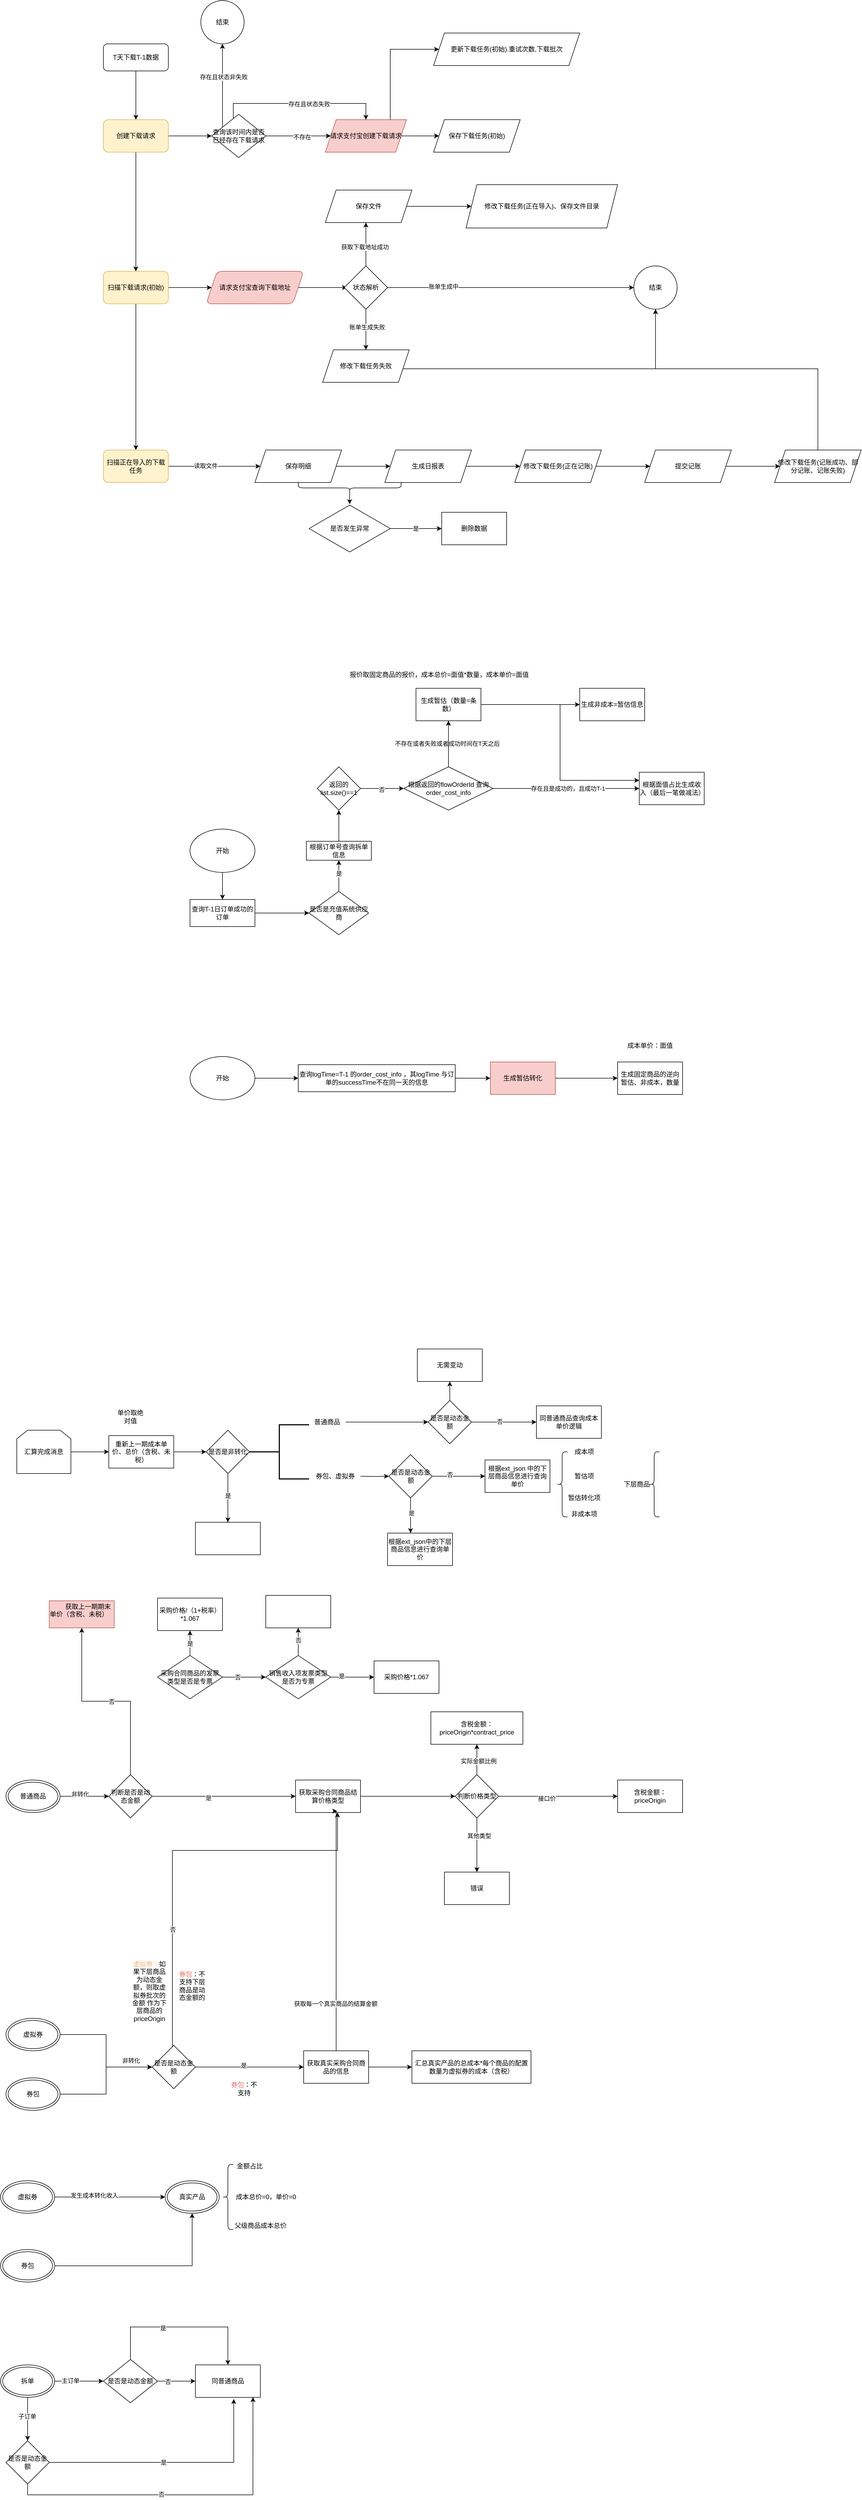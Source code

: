 <mxfile version="21.6.5" type="github">
  <diagram name="第 1 页" id="1_S_TI26dAkAbEfhSLB5">
    <mxGraphModel dx="2507" dy="1050" grid="1" gridSize="10" guides="1" tooltips="1" connect="1" arrows="1" fold="1" page="1" pageScale="1" pageWidth="827" pageHeight="1169" math="0" shadow="0">
      <root>
        <mxCell id="0" />
        <mxCell id="1" parent="0" />
        <mxCell id="KWCue2gvfJKScfYQxguB-8" style="edgeStyle=orthogonalEdgeStyle;rounded=0;orthogonalLoop=1;jettySize=auto;html=1;entryX=0.5;entryY=0;entryDx=0;entryDy=0;" parent="1" source="KWCue2gvfJKScfYQxguB-1" target="KWCue2gvfJKScfYQxguB-4" edge="1">
          <mxGeometry relative="1" as="geometry" />
        </mxCell>
        <mxCell id="KWCue2gvfJKScfYQxguB-1" value="T天下载T-1数据" style="rounded=1;whiteSpace=wrap;html=1;" parent="1" vertex="1">
          <mxGeometry x="170" y="150" width="120" height="50" as="geometry" />
        </mxCell>
        <mxCell id="KWCue2gvfJKScfYQxguB-7" value="" style="edgeStyle=orthogonalEdgeStyle;rounded=0;orthogonalLoop=1;jettySize=auto;html=1;" parent="1" source="KWCue2gvfJKScfYQxguB-4" edge="1">
          <mxGeometry relative="1" as="geometry">
            <mxPoint x="370" y="320" as="targetPoint" />
          </mxGeometry>
        </mxCell>
        <mxCell id="KWCue2gvfJKScfYQxguB-9" value="" style="edgeStyle=orthogonalEdgeStyle;rounded=0;orthogonalLoop=1;jettySize=auto;html=1;" parent="1" source="KWCue2gvfJKScfYQxguB-4" target="KWCue2gvfJKScfYQxguB-5" edge="1">
          <mxGeometry relative="1" as="geometry" />
        </mxCell>
        <mxCell id="KWCue2gvfJKScfYQxguB-4" value="创建下载请求" style="rounded=1;whiteSpace=wrap;html=1;fillColor=#fff2cc;strokeColor=#d6b656;" parent="1" vertex="1">
          <mxGeometry x="170" y="290" width="120" height="60" as="geometry" />
        </mxCell>
        <mxCell id="g8CfFO-CPbi9eOVrTbeS-16" value="" style="edgeStyle=orthogonalEdgeStyle;rounded=0;orthogonalLoop=1;jettySize=auto;html=1;" parent="1" source="KWCue2gvfJKScfYQxguB-5" target="g8CfFO-CPbi9eOVrTbeS-15" edge="1">
          <mxGeometry relative="1" as="geometry" />
        </mxCell>
        <mxCell id="g8CfFO-CPbi9eOVrTbeS-35" value="" style="edgeStyle=orthogonalEdgeStyle;rounded=0;orthogonalLoop=1;jettySize=auto;html=1;" parent="1" source="KWCue2gvfJKScfYQxguB-5" target="g8CfFO-CPbi9eOVrTbeS-34" edge="1">
          <mxGeometry relative="1" as="geometry" />
        </mxCell>
        <mxCell id="KWCue2gvfJKScfYQxguB-5" value="扫描下载请求(初始)" style="rounded=1;whiteSpace=wrap;html=1;fillColor=#fff2cc;strokeColor=#d6b656;" parent="1" vertex="1">
          <mxGeometry x="170" y="570" width="120" height="60" as="geometry" />
        </mxCell>
        <mxCell id="g8CfFO-CPbi9eOVrTbeS-4" value="" style="edgeStyle=orthogonalEdgeStyle;rounded=0;orthogonalLoop=1;jettySize=auto;html=1;" parent="1" source="g8CfFO-CPbi9eOVrTbeS-2" target="g8CfFO-CPbi9eOVrTbeS-3" edge="1">
          <mxGeometry relative="1" as="geometry" />
        </mxCell>
        <mxCell id="g8CfFO-CPbi9eOVrTbeS-5" value="不存在" style="edgeLabel;html=1;align=center;verticalAlign=middle;resizable=0;points=[];" parent="g8CfFO-CPbi9eOVrTbeS-4" vertex="1" connectable="0">
          <mxGeometry x="0.114" y="-2" relative="1" as="geometry">
            <mxPoint as="offset" />
          </mxGeometry>
        </mxCell>
        <mxCell id="g8CfFO-CPbi9eOVrTbeS-8" style="edgeStyle=orthogonalEdgeStyle;rounded=0;orthogonalLoop=1;jettySize=auto;html=1;entryX=0.5;entryY=0;entryDx=0;entryDy=0;" parent="1" source="g8CfFO-CPbi9eOVrTbeS-2" target="g8CfFO-CPbi9eOVrTbeS-3" edge="1">
          <mxGeometry relative="1" as="geometry">
            <mxPoint x="410" y="200" as="targetPoint" />
            <Array as="points">
              <mxPoint x="410" y="260" />
              <mxPoint x="655" y="260" />
            </Array>
          </mxGeometry>
        </mxCell>
        <mxCell id="g8CfFO-CPbi9eOVrTbeS-10" value="存在且状态失败" style="edgeLabel;html=1;align=center;verticalAlign=middle;resizable=0;points=[];" parent="g8CfFO-CPbi9eOVrTbeS-8" vertex="1" connectable="0">
          <mxGeometry x="0.105" y="-1" relative="1" as="geometry">
            <mxPoint as="offset" />
          </mxGeometry>
        </mxCell>
        <mxCell id="g8CfFO-CPbi9eOVrTbeS-62" value="" style="edgeStyle=orthogonalEdgeStyle;rounded=0;orthogonalLoop=1;jettySize=auto;html=1;" parent="1" source="g8CfFO-CPbi9eOVrTbeS-2" edge="1">
          <mxGeometry relative="1" as="geometry">
            <mxPoint x="390" y="150" as="targetPoint" />
            <Array as="points">
              <mxPoint x="390" y="230" />
              <mxPoint x="390" y="230" />
            </Array>
          </mxGeometry>
        </mxCell>
        <mxCell id="g8CfFO-CPbi9eOVrTbeS-63" value="存在且状态非失败" style="edgeLabel;html=1;align=center;verticalAlign=middle;resizable=0;points=[];" parent="g8CfFO-CPbi9eOVrTbeS-62" vertex="1" connectable="0">
          <mxGeometry x="0.208" y="-2" relative="1" as="geometry">
            <mxPoint as="offset" />
          </mxGeometry>
        </mxCell>
        <mxCell id="g8CfFO-CPbi9eOVrTbeS-2" value="查询该时间内是否已经存在下载请求" style="rhombus;whiteSpace=wrap;html=1;" parent="1" vertex="1">
          <mxGeometry x="370" y="280" width="100" height="80" as="geometry" />
        </mxCell>
        <mxCell id="g8CfFO-CPbi9eOVrTbeS-7" value="" style="edgeStyle=orthogonalEdgeStyle;rounded=0;orthogonalLoop=1;jettySize=auto;html=1;" parent="1" source="g8CfFO-CPbi9eOVrTbeS-3" target="g8CfFO-CPbi9eOVrTbeS-6" edge="1">
          <mxGeometry relative="1" as="geometry" />
        </mxCell>
        <mxCell id="g8CfFO-CPbi9eOVrTbeS-12" value="" style="edgeStyle=orthogonalEdgeStyle;rounded=0;orthogonalLoop=1;jettySize=auto;html=1;" parent="1" source="g8CfFO-CPbi9eOVrTbeS-3" target="g8CfFO-CPbi9eOVrTbeS-6" edge="1">
          <mxGeometry relative="1" as="geometry" />
        </mxCell>
        <mxCell id="g8CfFO-CPbi9eOVrTbeS-14" value="" style="edgeStyle=orthogonalEdgeStyle;rounded=0;orthogonalLoop=1;jettySize=auto;html=1;" parent="1" source="g8CfFO-CPbi9eOVrTbeS-3" target="g8CfFO-CPbi9eOVrTbeS-13" edge="1">
          <mxGeometry relative="1" as="geometry">
            <Array as="points">
              <mxPoint x="700" y="160" />
            </Array>
          </mxGeometry>
        </mxCell>
        <mxCell id="g8CfFO-CPbi9eOVrTbeS-3" value="请求支付宝创建下载请求" style="shape=parallelogram;perimeter=parallelogramPerimeter;whiteSpace=wrap;html=1;fixedSize=1;fillColor=#f8cecc;strokeColor=#b85450;" parent="1" vertex="1">
          <mxGeometry x="580" y="290" width="150" height="60" as="geometry" />
        </mxCell>
        <mxCell id="g8CfFO-CPbi9eOVrTbeS-6" value="保存下载任务(初始)" style="shape=parallelogram;perimeter=parallelogramPerimeter;whiteSpace=wrap;html=1;fixedSize=1;" parent="1" vertex="1">
          <mxGeometry x="780" y="290" width="160" height="60" as="geometry" />
        </mxCell>
        <mxCell id="g8CfFO-CPbi9eOVrTbeS-13" value="更新下载任务(初始).重试次数,下载批次" style="shape=parallelogram;perimeter=parallelogramPerimeter;whiteSpace=wrap;html=1;fixedSize=1;" parent="1" vertex="1">
          <mxGeometry x="780" y="130" width="270" height="60" as="geometry" />
        </mxCell>
        <mxCell id="g8CfFO-CPbi9eOVrTbeS-17" style="edgeStyle=orthogonalEdgeStyle;rounded=0;orthogonalLoop=1;jettySize=auto;html=1;" parent="1" source="g8CfFO-CPbi9eOVrTbeS-15" edge="1">
          <mxGeometry relative="1" as="geometry">
            <mxPoint x="620" y="600" as="targetPoint" />
          </mxGeometry>
        </mxCell>
        <mxCell id="g8CfFO-CPbi9eOVrTbeS-15" value="请求支付宝查询下载地址" style="shape=parallelogram;perimeter=parallelogramPerimeter;whiteSpace=wrap;html=1;fixedSize=1;rounded=1;fillColor=#f8cecc;strokeColor=#b85450;" parent="1" vertex="1">
          <mxGeometry x="360" y="570" width="180" height="60" as="geometry" />
        </mxCell>
        <mxCell id="g8CfFO-CPbi9eOVrTbeS-21" style="edgeStyle=orthogonalEdgeStyle;rounded=0;orthogonalLoop=1;jettySize=auto;html=1;" parent="1" source="g8CfFO-CPbi9eOVrTbeS-18" edge="1">
          <mxGeometry relative="1" as="geometry">
            <mxPoint x="1150" y="600" as="targetPoint" />
          </mxGeometry>
        </mxCell>
        <mxCell id="g8CfFO-CPbi9eOVrTbeS-23" value="账单生成中" style="edgeLabel;html=1;align=center;verticalAlign=middle;resizable=0;points=[];" parent="g8CfFO-CPbi9eOVrTbeS-21" vertex="1" connectable="0">
          <mxGeometry x="-0.548" y="2" relative="1" as="geometry">
            <mxPoint as="offset" />
          </mxGeometry>
        </mxCell>
        <mxCell id="g8CfFO-CPbi9eOVrTbeS-27" style="edgeStyle=orthogonalEdgeStyle;rounded=0;orthogonalLoop=1;jettySize=auto;html=1;entryX=0.5;entryY=0;entryDx=0;entryDy=0;" parent="1" source="g8CfFO-CPbi9eOVrTbeS-18" target="g8CfFO-CPbi9eOVrTbeS-26" edge="1">
          <mxGeometry relative="1" as="geometry" />
        </mxCell>
        <mxCell id="g8CfFO-CPbi9eOVrTbeS-28" value="账单生成失败" style="edgeLabel;html=1;align=center;verticalAlign=middle;resizable=0;points=[];" parent="g8CfFO-CPbi9eOVrTbeS-27" vertex="1" connectable="0">
          <mxGeometry x="-0.12" y="2" relative="1" as="geometry">
            <mxPoint as="offset" />
          </mxGeometry>
        </mxCell>
        <mxCell id="g8CfFO-CPbi9eOVrTbeS-29" style="edgeStyle=orthogonalEdgeStyle;rounded=0;orthogonalLoop=1;jettySize=auto;html=1;" parent="1" source="g8CfFO-CPbi9eOVrTbeS-18" edge="1">
          <mxGeometry relative="1" as="geometry">
            <mxPoint x="655" y="480" as="targetPoint" />
          </mxGeometry>
        </mxCell>
        <mxCell id="g8CfFO-CPbi9eOVrTbeS-31" value="获取下载地址成功" style="edgeLabel;html=1;align=center;verticalAlign=middle;resizable=0;points=[];" parent="g8CfFO-CPbi9eOVrTbeS-29" vertex="1" connectable="0">
          <mxGeometry x="-0.131" y="2" relative="1" as="geometry">
            <mxPoint as="offset" />
          </mxGeometry>
        </mxCell>
        <mxCell id="g8CfFO-CPbi9eOVrTbeS-18" value="状态解析" style="rhombus;whiteSpace=wrap;html=1;" parent="1" vertex="1">
          <mxGeometry x="615" y="560" width="80" height="80" as="geometry" />
        </mxCell>
        <mxCell id="g8CfFO-CPbi9eOVrTbeS-22" value="结束" style="ellipse;whiteSpace=wrap;html=1;aspect=fixed;" parent="1" vertex="1">
          <mxGeometry x="1150" y="560" width="80" height="80" as="geometry" />
        </mxCell>
        <mxCell id="g8CfFO-CPbi9eOVrTbeS-60" style="edgeStyle=orthogonalEdgeStyle;rounded=0;orthogonalLoop=1;jettySize=auto;html=1;" parent="1" source="g8CfFO-CPbi9eOVrTbeS-26" target="g8CfFO-CPbi9eOVrTbeS-22" edge="1">
          <mxGeometry relative="1" as="geometry">
            <Array as="points">
              <mxPoint x="1190" y="750" />
            </Array>
          </mxGeometry>
        </mxCell>
        <mxCell id="g8CfFO-CPbi9eOVrTbeS-26" value="修改下载任务失败" style="shape=parallelogram;perimeter=parallelogramPerimeter;whiteSpace=wrap;html=1;fixedSize=1;" parent="1" vertex="1">
          <mxGeometry x="575" y="715" width="160" height="60" as="geometry" />
        </mxCell>
        <mxCell id="g8CfFO-CPbi9eOVrTbeS-33" value="" style="edgeStyle=orthogonalEdgeStyle;rounded=0;orthogonalLoop=1;jettySize=auto;html=1;" parent="1" source="g8CfFO-CPbi9eOVrTbeS-30" target="g8CfFO-CPbi9eOVrTbeS-32" edge="1">
          <mxGeometry relative="1" as="geometry" />
        </mxCell>
        <mxCell id="g8CfFO-CPbi9eOVrTbeS-30" value="保存文件" style="shape=parallelogram;perimeter=parallelogramPerimeter;whiteSpace=wrap;html=1;fixedSize=1;" parent="1" vertex="1">
          <mxGeometry x="580" y="420" width="160" height="60" as="geometry" />
        </mxCell>
        <mxCell id="g8CfFO-CPbi9eOVrTbeS-32" value="修改下载任务(正在导入)、保存文件目录" style="shape=parallelogram;perimeter=parallelogramPerimeter;whiteSpace=wrap;html=1;fixedSize=1;" parent="1" vertex="1">
          <mxGeometry x="840" y="410" width="280" height="80" as="geometry" />
        </mxCell>
        <mxCell id="g8CfFO-CPbi9eOVrTbeS-37" style="edgeStyle=orthogonalEdgeStyle;rounded=0;orthogonalLoop=1;jettySize=auto;html=1;" parent="1" source="g8CfFO-CPbi9eOVrTbeS-34" target="g8CfFO-CPbi9eOVrTbeS-36" edge="1">
          <mxGeometry relative="1" as="geometry" />
        </mxCell>
        <mxCell id="g8CfFO-CPbi9eOVrTbeS-38" value="读取文件" style="edgeLabel;html=1;align=center;verticalAlign=middle;resizable=0;points=[];" parent="g8CfFO-CPbi9eOVrTbeS-37" vertex="1" connectable="0">
          <mxGeometry x="-0.188" y="1" relative="1" as="geometry">
            <mxPoint as="offset" />
          </mxGeometry>
        </mxCell>
        <mxCell id="g8CfFO-CPbi9eOVrTbeS-34" value="扫描正在导入的下载任务" style="whiteSpace=wrap;html=1;rounded=1;fillColor=#fff2cc;strokeColor=#d6b656;" parent="1" vertex="1">
          <mxGeometry x="170" y="900" width="120" height="60" as="geometry" />
        </mxCell>
        <mxCell id="g8CfFO-CPbi9eOVrTbeS-40" value="" style="edgeStyle=orthogonalEdgeStyle;rounded=0;orthogonalLoop=1;jettySize=auto;html=1;" parent="1" source="g8CfFO-CPbi9eOVrTbeS-36" target="g8CfFO-CPbi9eOVrTbeS-39" edge="1">
          <mxGeometry relative="1" as="geometry" />
        </mxCell>
        <mxCell id="g8CfFO-CPbi9eOVrTbeS-36" value="保存明细" style="shape=parallelogram;perimeter=parallelogramPerimeter;whiteSpace=wrap;html=1;fixedSize=1;" parent="1" vertex="1">
          <mxGeometry x="450" y="900" width="160" height="60" as="geometry" />
        </mxCell>
        <mxCell id="g8CfFO-CPbi9eOVrTbeS-42" value="" style="edgeStyle=orthogonalEdgeStyle;rounded=0;orthogonalLoop=1;jettySize=auto;html=1;" parent="1" source="g8CfFO-CPbi9eOVrTbeS-39" target="g8CfFO-CPbi9eOVrTbeS-41" edge="1">
          <mxGeometry relative="1" as="geometry" />
        </mxCell>
        <mxCell id="g8CfFO-CPbi9eOVrTbeS-39" value="生成日报表" style="shape=parallelogram;perimeter=parallelogramPerimeter;whiteSpace=wrap;html=1;fixedSize=1;" parent="1" vertex="1">
          <mxGeometry x="690" y="900" width="160" height="60" as="geometry" />
        </mxCell>
        <mxCell id="g8CfFO-CPbi9eOVrTbeS-55" value="" style="edgeStyle=orthogonalEdgeStyle;rounded=0;orthogonalLoop=1;jettySize=auto;html=1;" parent="1" source="g8CfFO-CPbi9eOVrTbeS-41" target="g8CfFO-CPbi9eOVrTbeS-54" edge="1">
          <mxGeometry relative="1" as="geometry" />
        </mxCell>
        <mxCell id="g8CfFO-CPbi9eOVrTbeS-41" value="修改下载任务(正在记账)" style="shape=parallelogram;perimeter=parallelogramPerimeter;whiteSpace=wrap;html=1;fixedSize=1;" parent="1" vertex="1">
          <mxGeometry x="930" y="900" width="160" height="60" as="geometry" />
        </mxCell>
        <mxCell id="g8CfFO-CPbi9eOVrTbeS-46" style="edgeStyle=orthogonalEdgeStyle;rounded=0;orthogonalLoop=1;jettySize=auto;html=1;exitX=0.1;exitY=0.5;exitDx=0;exitDy=0;exitPerimeter=0;" parent="1" source="g8CfFO-CPbi9eOVrTbeS-45" edge="1">
          <mxGeometry relative="1" as="geometry">
            <mxPoint x="625" y="1000" as="targetPoint" />
          </mxGeometry>
        </mxCell>
        <mxCell id="g8CfFO-CPbi9eOVrTbeS-45" value="" style="shape=curlyBracket;whiteSpace=wrap;html=1;rounded=1;flipH=1;labelPosition=right;verticalLabelPosition=middle;align=left;verticalAlign=middle;direction=north;size=0.5;" parent="1" vertex="1">
          <mxGeometry x="530" y="960" width="190" height="20" as="geometry" />
        </mxCell>
        <mxCell id="g8CfFO-CPbi9eOVrTbeS-49" value="" style="edgeStyle=orthogonalEdgeStyle;rounded=0;orthogonalLoop=1;jettySize=auto;html=1;" parent="1" source="g8CfFO-CPbi9eOVrTbeS-47" target="g8CfFO-CPbi9eOVrTbeS-48" edge="1">
          <mxGeometry relative="1" as="geometry" />
        </mxCell>
        <mxCell id="g8CfFO-CPbi9eOVrTbeS-50" value="是" style="edgeLabel;html=1;align=center;verticalAlign=middle;resizable=0;points=[];" parent="g8CfFO-CPbi9eOVrTbeS-49" vertex="1" connectable="0">
          <mxGeometry x="-0.011" relative="1" as="geometry">
            <mxPoint as="offset" />
          </mxGeometry>
        </mxCell>
        <mxCell id="g8CfFO-CPbi9eOVrTbeS-47" value="是否发生异常" style="html=1;whiteSpace=wrap;aspect=fixed;shape=isoRectangle;" parent="1" vertex="1">
          <mxGeometry x="550" y="1000" width="150" height="90" as="geometry" />
        </mxCell>
        <mxCell id="g8CfFO-CPbi9eOVrTbeS-48" value="删除数据" style="whiteSpace=wrap;html=1;" parent="1" vertex="1">
          <mxGeometry x="795" y="1015" width="120" height="60" as="geometry" />
        </mxCell>
        <mxCell id="g8CfFO-CPbi9eOVrTbeS-57" value="" style="edgeStyle=orthogonalEdgeStyle;rounded=0;orthogonalLoop=1;jettySize=auto;html=1;" parent="1" source="g8CfFO-CPbi9eOVrTbeS-54" target="g8CfFO-CPbi9eOVrTbeS-56" edge="1">
          <mxGeometry relative="1" as="geometry" />
        </mxCell>
        <mxCell id="g8CfFO-CPbi9eOVrTbeS-54" value="提交记账" style="shape=parallelogram;perimeter=parallelogramPerimeter;whiteSpace=wrap;html=1;fixedSize=1;" parent="1" vertex="1">
          <mxGeometry x="1170" y="900" width="160" height="60" as="geometry" />
        </mxCell>
        <mxCell id="g8CfFO-CPbi9eOVrTbeS-58" style="edgeStyle=orthogonalEdgeStyle;rounded=0;orthogonalLoop=1;jettySize=auto;html=1;" parent="1" source="g8CfFO-CPbi9eOVrTbeS-56" target="g8CfFO-CPbi9eOVrTbeS-22" edge="1">
          <mxGeometry relative="1" as="geometry">
            <Array as="points">
              <mxPoint x="1490" y="750" />
              <mxPoint x="1190" y="750" />
            </Array>
          </mxGeometry>
        </mxCell>
        <mxCell id="g8CfFO-CPbi9eOVrTbeS-56" value="修改下载任务(记账成功、部分记账、记账失败)" style="shape=parallelogram;perimeter=parallelogramPerimeter;whiteSpace=wrap;html=1;fixedSize=1;" parent="1" vertex="1">
          <mxGeometry x="1410" y="900" width="160" height="60" as="geometry" />
        </mxCell>
        <mxCell id="g8CfFO-CPbi9eOVrTbeS-64" value="结束" style="ellipse;whiteSpace=wrap;html=1;aspect=fixed;" parent="1" vertex="1">
          <mxGeometry x="350" y="70" width="80" height="80" as="geometry" />
        </mxCell>
        <mxCell id="9xKX4gsyAwuPQTN25ZfJ-3" value="" style="edgeStyle=orthogonalEdgeStyle;rounded=0;orthogonalLoop=1;jettySize=auto;html=1;" edge="1" parent="1" source="9xKX4gsyAwuPQTN25ZfJ-1" target="9xKX4gsyAwuPQTN25ZfJ-2">
          <mxGeometry relative="1" as="geometry" />
        </mxCell>
        <mxCell id="9xKX4gsyAwuPQTN25ZfJ-1" value="开始" style="ellipse;whiteSpace=wrap;html=1;" vertex="1" parent="1">
          <mxGeometry x="330" y="1600" width="120" height="80" as="geometry" />
        </mxCell>
        <mxCell id="9xKX4gsyAwuPQTN25ZfJ-5" value="" style="edgeStyle=orthogonalEdgeStyle;rounded=0;orthogonalLoop=1;jettySize=auto;html=1;" edge="1" parent="1" source="9xKX4gsyAwuPQTN25ZfJ-2" target="9xKX4gsyAwuPQTN25ZfJ-4">
          <mxGeometry relative="1" as="geometry" />
        </mxCell>
        <mxCell id="9xKX4gsyAwuPQTN25ZfJ-2" value="查询T-1日订单成功的订单" style="whiteSpace=wrap;html=1;" vertex="1" parent="1">
          <mxGeometry x="330" y="1730" width="120" height="50" as="geometry" />
        </mxCell>
        <mxCell id="9xKX4gsyAwuPQTN25ZfJ-38" value="" style="edgeStyle=orthogonalEdgeStyle;rounded=0;orthogonalLoop=1;jettySize=auto;html=1;" edge="1" parent="1" source="9xKX4gsyAwuPQTN25ZfJ-4" target="9xKX4gsyAwuPQTN25ZfJ-37">
          <mxGeometry relative="1" as="geometry" />
        </mxCell>
        <mxCell id="9xKX4gsyAwuPQTN25ZfJ-39" value="是" style="edgeLabel;html=1;align=center;verticalAlign=middle;resizable=0;points=[];" vertex="1" connectable="0" parent="9xKX4gsyAwuPQTN25ZfJ-38">
          <mxGeometry x="0.143" relative="1" as="geometry">
            <mxPoint as="offset" />
          </mxGeometry>
        </mxCell>
        <mxCell id="9xKX4gsyAwuPQTN25ZfJ-4" value="是否是充值系统供应商" style="rhombus;whiteSpace=wrap;html=1;" vertex="1" parent="1">
          <mxGeometry x="550" y="1715" width="110" height="80" as="geometry" />
        </mxCell>
        <mxCell id="9xKX4gsyAwuPQTN25ZfJ-41" value="" style="edgeStyle=orthogonalEdgeStyle;rounded=0;orthogonalLoop=1;jettySize=auto;html=1;" edge="1" parent="1" source="9xKX4gsyAwuPQTN25ZfJ-37" target="9xKX4gsyAwuPQTN25ZfJ-40">
          <mxGeometry relative="1" as="geometry" />
        </mxCell>
        <mxCell id="9xKX4gsyAwuPQTN25ZfJ-37" value="根据订单号查询拆单信息" style="whiteSpace=wrap;html=1;" vertex="1" parent="1">
          <mxGeometry x="545" y="1622.5" width="120" height="35" as="geometry" />
        </mxCell>
        <mxCell id="9xKX4gsyAwuPQTN25ZfJ-46" value="" style="edgeStyle=orthogonalEdgeStyle;rounded=0;orthogonalLoop=1;jettySize=auto;html=1;" edge="1" parent="1" source="9xKX4gsyAwuPQTN25ZfJ-40" target="9xKX4gsyAwuPQTN25ZfJ-45">
          <mxGeometry relative="1" as="geometry" />
        </mxCell>
        <mxCell id="9xKX4gsyAwuPQTN25ZfJ-55" value="否" style="edgeLabel;html=1;align=center;verticalAlign=middle;resizable=0;points=[];" vertex="1" connectable="0" parent="9xKX4gsyAwuPQTN25ZfJ-46">
          <mxGeometry x="-0.039" y="-2" relative="1" as="geometry">
            <mxPoint as="offset" />
          </mxGeometry>
        </mxCell>
        <mxCell id="9xKX4gsyAwuPQTN25ZfJ-40" value="返回的list.size()==1" style="rhombus;whiteSpace=wrap;html=1;" vertex="1" parent="1">
          <mxGeometry x="565" y="1485" width="80" height="80" as="geometry" />
        </mxCell>
        <mxCell id="9xKX4gsyAwuPQTN25ZfJ-48" value="" style="edgeStyle=orthogonalEdgeStyle;rounded=0;orthogonalLoop=1;jettySize=auto;html=1;" edge="1" parent="1" source="9xKX4gsyAwuPQTN25ZfJ-45" target="9xKX4gsyAwuPQTN25ZfJ-47">
          <mxGeometry relative="1" as="geometry" />
        </mxCell>
        <mxCell id="9xKX4gsyAwuPQTN25ZfJ-49" value="存在且是成功的，且成功T-1" style="edgeLabel;html=1;align=center;verticalAlign=middle;resizable=0;points=[];" vertex="1" connectable="0" parent="9xKX4gsyAwuPQTN25ZfJ-48">
          <mxGeometry x="0.021" y="3" relative="1" as="geometry">
            <mxPoint y="3" as="offset" />
          </mxGeometry>
        </mxCell>
        <mxCell id="9xKX4gsyAwuPQTN25ZfJ-53" value="" style="edgeStyle=orthogonalEdgeStyle;rounded=0;orthogonalLoop=1;jettySize=auto;html=1;" edge="1" parent="1" source="9xKX4gsyAwuPQTN25ZfJ-45" target="9xKX4gsyAwuPQTN25ZfJ-52">
          <mxGeometry relative="1" as="geometry" />
        </mxCell>
        <mxCell id="9xKX4gsyAwuPQTN25ZfJ-54" value="不存在或者失败或者成功时间在T天之后" style="edgeLabel;html=1;align=center;verticalAlign=middle;resizable=0;points=[];" vertex="1" connectable="0" parent="9xKX4gsyAwuPQTN25ZfJ-53">
          <mxGeometry x="0.02" y="3" relative="1" as="geometry">
            <mxPoint as="offset" />
          </mxGeometry>
        </mxCell>
        <mxCell id="9xKX4gsyAwuPQTN25ZfJ-57" value="" style="edgeStyle=orthogonalEdgeStyle;rounded=0;orthogonalLoop=1;jettySize=auto;html=1;" edge="1" parent="1" source="9xKX4gsyAwuPQTN25ZfJ-45" target="9xKX4gsyAwuPQTN25ZfJ-52">
          <mxGeometry relative="1" as="geometry" />
        </mxCell>
        <mxCell id="9xKX4gsyAwuPQTN25ZfJ-45" value="根据返回的flowOrderId 查询order_cost_info" style="rhombus;whiteSpace=wrap;html=1;" vertex="1" parent="1">
          <mxGeometry x="725" y="1485" width="165" height="80" as="geometry" />
        </mxCell>
        <mxCell id="9xKX4gsyAwuPQTN25ZfJ-47" value="根据面值占比生成收入（最后一笔做减法）" style="whiteSpace=wrap;html=1;" vertex="1" parent="1">
          <mxGeometry x="1160" y="1495" width="120" height="60" as="geometry" />
        </mxCell>
        <mxCell id="9xKX4gsyAwuPQTN25ZfJ-79" style="edgeStyle=orthogonalEdgeStyle;rounded=0;orthogonalLoop=1;jettySize=auto;html=1;entryX=0;entryY=0.25;entryDx=0;entryDy=0;" edge="1" parent="1" source="9xKX4gsyAwuPQTN25ZfJ-52" target="9xKX4gsyAwuPQTN25ZfJ-47">
          <mxGeometry relative="1" as="geometry" />
        </mxCell>
        <mxCell id="9xKX4gsyAwuPQTN25ZfJ-80" style="edgeStyle=orthogonalEdgeStyle;rounded=0;orthogonalLoop=1;jettySize=auto;html=1;entryX=0;entryY=0.5;entryDx=0;entryDy=0;" edge="1" parent="1" source="9xKX4gsyAwuPQTN25ZfJ-52" target="9xKX4gsyAwuPQTN25ZfJ-63">
          <mxGeometry relative="1" as="geometry" />
        </mxCell>
        <mxCell id="9xKX4gsyAwuPQTN25ZfJ-52" value="生成暂估（数量=条数）" style="whiteSpace=wrap;html=1;" vertex="1" parent="1">
          <mxGeometry x="747.5" y="1340" width="120" height="60" as="geometry" />
        </mxCell>
        <mxCell id="9xKX4gsyAwuPQTN25ZfJ-56" value="报价取固定商品的报价，成本总价=面值*数量，成本单价=面值" style="text;html=1;align=center;verticalAlign=middle;resizable=0;points=[];autosize=1;strokeColor=none;fillColor=none;" vertex="1" parent="1">
          <mxGeometry x="615" y="1300" width="350" height="30" as="geometry" />
        </mxCell>
        <mxCell id="9xKX4gsyAwuPQTN25ZfJ-63" value="生成非成本=暂估信息" style="whiteSpace=wrap;html=1;" vertex="1" parent="1">
          <mxGeometry x="1050" y="1340" width="120" height="60" as="geometry" />
        </mxCell>
        <mxCell id="9xKX4gsyAwuPQTN25ZfJ-69" value="" style="edgeStyle=orthogonalEdgeStyle;rounded=0;orthogonalLoop=1;jettySize=auto;html=1;" edge="1" parent="1" source="9xKX4gsyAwuPQTN25ZfJ-67" target="9xKX4gsyAwuPQTN25ZfJ-68">
          <mxGeometry relative="1" as="geometry" />
        </mxCell>
        <mxCell id="9xKX4gsyAwuPQTN25ZfJ-67" value="开始" style="ellipse;whiteSpace=wrap;html=1;" vertex="1" parent="1">
          <mxGeometry x="330" y="2020" width="120" height="80" as="geometry" />
        </mxCell>
        <mxCell id="9xKX4gsyAwuPQTN25ZfJ-71" value="" style="edgeStyle=orthogonalEdgeStyle;rounded=0;orthogonalLoop=1;jettySize=auto;html=1;" edge="1" parent="1" source="9xKX4gsyAwuPQTN25ZfJ-68" target="9xKX4gsyAwuPQTN25ZfJ-70">
          <mxGeometry relative="1" as="geometry" />
        </mxCell>
        <mxCell id="9xKX4gsyAwuPQTN25ZfJ-68" value="查询logTime=T-1 的order_cost_info ，其logTime 与订单的successTime不在同一天的信息" style="whiteSpace=wrap;html=1;" vertex="1" parent="1">
          <mxGeometry x="530" y="2035" width="290" height="50" as="geometry" />
        </mxCell>
        <mxCell id="9xKX4gsyAwuPQTN25ZfJ-73" value="" style="edgeStyle=orthogonalEdgeStyle;rounded=0;orthogonalLoop=1;jettySize=auto;html=1;" edge="1" parent="1" source="9xKX4gsyAwuPQTN25ZfJ-70" target="9xKX4gsyAwuPQTN25ZfJ-72">
          <mxGeometry relative="1" as="geometry" />
        </mxCell>
        <mxCell id="9xKX4gsyAwuPQTN25ZfJ-70" value="生成暂估转化" style="whiteSpace=wrap;html=1;fillColor=#f8cecc;strokeColor=#b85450;" vertex="1" parent="1">
          <mxGeometry x="885" y="2030" width="120" height="60" as="geometry" />
        </mxCell>
        <mxCell id="9xKX4gsyAwuPQTN25ZfJ-72" value="生成固定商品的逆向暂估、非成本，数量" style="whiteSpace=wrap;html=1;" vertex="1" parent="1">
          <mxGeometry x="1120" y="2030" width="120" height="60" as="geometry" />
        </mxCell>
        <mxCell id="9xKX4gsyAwuPQTN25ZfJ-81" value="成本单价：面值" style="text;html=1;strokeColor=none;fillColor=none;align=center;verticalAlign=middle;whiteSpace=wrap;rounded=0;" vertex="1" parent="1">
          <mxGeometry x="1120" y="1980" width="120" height="40" as="geometry" />
        </mxCell>
        <mxCell id="9xKX4gsyAwuPQTN25ZfJ-84" value="" style="edgeStyle=orthogonalEdgeStyle;rounded=0;orthogonalLoop=1;jettySize=auto;html=1;" edge="1" parent="1" source="9xKX4gsyAwuPQTN25ZfJ-82" target="9xKX4gsyAwuPQTN25ZfJ-83">
          <mxGeometry relative="1" as="geometry" />
        </mxCell>
        <mxCell id="9xKX4gsyAwuPQTN25ZfJ-121" value="非转化" style="edgeLabel;html=1;align=center;verticalAlign=middle;resizable=0;points=[];" vertex="1" connectable="0" parent="9xKX4gsyAwuPQTN25ZfJ-84">
          <mxGeometry x="-0.193" y="4" relative="1" as="geometry">
            <mxPoint as="offset" />
          </mxGeometry>
        </mxCell>
        <mxCell id="9xKX4gsyAwuPQTN25ZfJ-82" value="普通商品" style="ellipse;shape=doubleEllipse;whiteSpace=wrap;html=1;" vertex="1" parent="1">
          <mxGeometry x="-10" y="3356" width="100" height="60" as="geometry" />
        </mxCell>
        <mxCell id="9xKX4gsyAwuPQTN25ZfJ-86" value="" style="edgeStyle=orthogonalEdgeStyle;rounded=0;orthogonalLoop=1;jettySize=auto;html=1;" edge="1" parent="1" source="9xKX4gsyAwuPQTN25ZfJ-83" target="9xKX4gsyAwuPQTN25ZfJ-85">
          <mxGeometry relative="1" as="geometry" />
        </mxCell>
        <mxCell id="9xKX4gsyAwuPQTN25ZfJ-87" value="是" style="edgeLabel;html=1;align=center;verticalAlign=middle;resizable=0;points=[];" vertex="1" connectable="0" parent="9xKX4gsyAwuPQTN25ZfJ-86">
          <mxGeometry x="-0.214" y="-3" relative="1" as="geometry">
            <mxPoint as="offset" />
          </mxGeometry>
        </mxCell>
        <mxCell id="9xKX4gsyAwuPQTN25ZfJ-101" value="" style="edgeStyle=orthogonalEdgeStyle;rounded=0;orthogonalLoop=1;jettySize=auto;html=1;" edge="1" parent="1" source="9xKX4gsyAwuPQTN25ZfJ-83" target="9xKX4gsyAwuPQTN25ZfJ-100">
          <mxGeometry relative="1" as="geometry" />
        </mxCell>
        <mxCell id="9xKX4gsyAwuPQTN25ZfJ-102" value="否" style="edgeLabel;html=1;align=center;verticalAlign=middle;resizable=0;points=[];" vertex="1" connectable="0" parent="9xKX4gsyAwuPQTN25ZfJ-101">
          <mxGeometry x="-0.054" relative="1" as="geometry">
            <mxPoint as="offset" />
          </mxGeometry>
        </mxCell>
        <mxCell id="9xKX4gsyAwuPQTN25ZfJ-83" value="判断是否是动态金额" style="rhombus;whiteSpace=wrap;html=1;" vertex="1" parent="1">
          <mxGeometry x="180" y="3346" width="80" height="80" as="geometry" />
        </mxCell>
        <mxCell id="9xKX4gsyAwuPQTN25ZfJ-89" value="" style="edgeStyle=orthogonalEdgeStyle;rounded=0;orthogonalLoop=1;jettySize=auto;html=1;" edge="1" parent="1" source="9xKX4gsyAwuPQTN25ZfJ-85" target="9xKX4gsyAwuPQTN25ZfJ-88">
          <mxGeometry relative="1" as="geometry" />
        </mxCell>
        <mxCell id="9xKX4gsyAwuPQTN25ZfJ-85" value="获取采购合同商品结算价格类型" style="whiteSpace=wrap;html=1;" vertex="1" parent="1">
          <mxGeometry x="525" y="3356" width="120" height="60" as="geometry" />
        </mxCell>
        <mxCell id="9xKX4gsyAwuPQTN25ZfJ-91" value="" style="edgeStyle=orthogonalEdgeStyle;rounded=0;orthogonalLoop=1;jettySize=auto;html=1;" edge="1" parent="1" source="9xKX4gsyAwuPQTN25ZfJ-88" target="9xKX4gsyAwuPQTN25ZfJ-90">
          <mxGeometry relative="1" as="geometry" />
        </mxCell>
        <mxCell id="9xKX4gsyAwuPQTN25ZfJ-93" value="接口价" style="edgeLabel;html=1;align=center;verticalAlign=middle;resizable=0;points=[];" vertex="1" connectable="0" parent="9xKX4gsyAwuPQTN25ZfJ-91">
          <mxGeometry x="-0.194" y="-4" relative="1" as="geometry">
            <mxPoint as="offset" />
          </mxGeometry>
        </mxCell>
        <mxCell id="9xKX4gsyAwuPQTN25ZfJ-95" value="" style="edgeStyle=orthogonalEdgeStyle;rounded=0;orthogonalLoop=1;jettySize=auto;html=1;" edge="1" parent="1" source="9xKX4gsyAwuPQTN25ZfJ-88" target="9xKX4gsyAwuPQTN25ZfJ-94">
          <mxGeometry relative="1" as="geometry" />
        </mxCell>
        <mxCell id="9xKX4gsyAwuPQTN25ZfJ-96" value="实际金额比例" style="edgeLabel;html=1;align=center;verticalAlign=middle;resizable=0;points=[];" vertex="1" connectable="0" parent="9xKX4gsyAwuPQTN25ZfJ-95">
          <mxGeometry x="-0.104" y="-3" relative="1" as="geometry">
            <mxPoint as="offset" />
          </mxGeometry>
        </mxCell>
        <mxCell id="9xKX4gsyAwuPQTN25ZfJ-98" value="" style="edgeStyle=orthogonalEdgeStyle;rounded=0;orthogonalLoop=1;jettySize=auto;html=1;" edge="1" parent="1" source="9xKX4gsyAwuPQTN25ZfJ-88" target="9xKX4gsyAwuPQTN25ZfJ-97">
          <mxGeometry relative="1" as="geometry" />
        </mxCell>
        <mxCell id="9xKX4gsyAwuPQTN25ZfJ-99" value="其他类型" style="edgeLabel;html=1;align=center;verticalAlign=middle;resizable=0;points=[];" vertex="1" connectable="0" parent="9xKX4gsyAwuPQTN25ZfJ-98">
          <mxGeometry x="-0.341" y="4" relative="1" as="geometry">
            <mxPoint as="offset" />
          </mxGeometry>
        </mxCell>
        <mxCell id="9xKX4gsyAwuPQTN25ZfJ-88" value="判断价格类型" style="rhombus;whiteSpace=wrap;html=1;" vertex="1" parent="1">
          <mxGeometry x="820" y="3346" width="80" height="80" as="geometry" />
        </mxCell>
        <mxCell id="9xKX4gsyAwuPQTN25ZfJ-90" value="含税金额：priceOrigin" style="whiteSpace=wrap;html=1;" vertex="1" parent="1">
          <mxGeometry x="1120" y="3356" width="120" height="60" as="geometry" />
        </mxCell>
        <mxCell id="9xKX4gsyAwuPQTN25ZfJ-94" value="含税金额：priceOrigin*contract_price" style="whiteSpace=wrap;html=1;" vertex="1" parent="1">
          <mxGeometry x="775" y="3230" width="170" height="60" as="geometry" />
        </mxCell>
        <mxCell id="9xKX4gsyAwuPQTN25ZfJ-97" value="错误" style="whiteSpace=wrap;html=1;" vertex="1" parent="1">
          <mxGeometry x="800" y="3526" width="120" height="60" as="geometry" />
        </mxCell>
        <mxCell id="9xKX4gsyAwuPQTN25ZfJ-100" value="&lt;p&gt;&amp;nbsp; &amp;nbsp; &amp;nbsp; &amp;nbsp;获取上一期期末单价（含税、未税）&amp;nbsp; &amp;nbsp; &amp;nbsp;&lt;/p&gt;" style="whiteSpace=wrap;html=1;fillColor=#f8cecc;strokeColor=#b85450;" vertex="1" parent="1">
          <mxGeometry x="70" y="3025" width="120" height="50" as="geometry" />
        </mxCell>
        <mxCell id="9xKX4gsyAwuPQTN25ZfJ-107" value="" style="edgeStyle=orthogonalEdgeStyle;rounded=0;orthogonalLoop=1;jettySize=auto;html=1;" edge="1" parent="1" source="9xKX4gsyAwuPQTN25ZfJ-103" target="9xKX4gsyAwuPQTN25ZfJ-106">
          <mxGeometry relative="1" as="geometry" />
        </mxCell>
        <mxCell id="9xKX4gsyAwuPQTN25ZfJ-120" value="非转化" style="edgeLabel;html=1;align=center;verticalAlign=middle;resizable=0;points=[];" vertex="1" connectable="0" parent="9xKX4gsyAwuPQTN25ZfJ-107">
          <mxGeometry x="-0.242" relative="1" as="geometry">
            <mxPoint x="46" y="46" as="offset" />
          </mxGeometry>
        </mxCell>
        <mxCell id="9xKX4gsyAwuPQTN25ZfJ-103" value="虚拟券" style="ellipse;shape=doubleEllipse;whiteSpace=wrap;html=1;" vertex="1" parent="1">
          <mxGeometry x="-10" y="3796" width="100" height="60" as="geometry" />
        </mxCell>
        <mxCell id="9xKX4gsyAwuPQTN25ZfJ-109" value="" style="edgeStyle=orthogonalEdgeStyle;rounded=0;orthogonalLoop=1;jettySize=auto;html=1;" edge="1" parent="1" source="9xKX4gsyAwuPQTN25ZfJ-106" target="9xKX4gsyAwuPQTN25ZfJ-108">
          <mxGeometry relative="1" as="geometry" />
        </mxCell>
        <mxCell id="9xKX4gsyAwuPQTN25ZfJ-110" value="是" style="edgeLabel;html=1;align=center;verticalAlign=middle;resizable=0;points=[];" vertex="1" connectable="0" parent="9xKX4gsyAwuPQTN25ZfJ-109">
          <mxGeometry x="-0.114" y="3" relative="1" as="geometry">
            <mxPoint as="offset" />
          </mxGeometry>
        </mxCell>
        <mxCell id="9xKX4gsyAwuPQTN25ZfJ-115" style="edgeStyle=orthogonalEdgeStyle;rounded=0;orthogonalLoop=1;jettySize=auto;html=1;entryX=0;entryY=0.75;entryDx=0;entryDy=0;" edge="1" parent="1">
          <mxGeometry relative="1" as="geometry">
            <mxPoint x="297.5" y="3861" as="sourcePoint" />
            <mxPoint x="602.5" y="3416" as="targetPoint" />
            <Array as="points">
              <mxPoint x="297.5" y="3486" />
              <mxPoint x="602.5" y="3486" />
            </Array>
          </mxGeometry>
        </mxCell>
        <mxCell id="9xKX4gsyAwuPQTN25ZfJ-118" value="否" style="edgeLabel;html=1;align=center;verticalAlign=middle;resizable=0;points=[];" vertex="1" connectable="0" parent="9xKX4gsyAwuPQTN25ZfJ-115">
          <mxGeometry x="-0.39" relative="1" as="geometry">
            <mxPoint as="offset" />
          </mxGeometry>
        </mxCell>
        <mxCell id="9xKX4gsyAwuPQTN25ZfJ-106" value="是否是动态金额" style="rhombus;whiteSpace=wrap;html=1;" vertex="1" parent="1">
          <mxGeometry x="260" y="3846" width="80" height="80" as="geometry" />
        </mxCell>
        <mxCell id="9xKX4gsyAwuPQTN25ZfJ-111" style="edgeStyle=orthogonalEdgeStyle;rounded=0;orthogonalLoop=1;jettySize=auto;html=1;entryX=0.641;entryY=0.957;entryDx=0;entryDy=0;entryPerimeter=0;" edge="1" parent="1" source="9xKX4gsyAwuPQTN25ZfJ-108" target="9xKX4gsyAwuPQTN25ZfJ-85">
          <mxGeometry relative="1" as="geometry">
            <Array as="points">
              <mxPoint x="600" y="3413" />
            </Array>
          </mxGeometry>
        </mxCell>
        <mxCell id="9xKX4gsyAwuPQTN25ZfJ-112" value="获取每一个真实商品的结算金额" style="edgeLabel;html=1;align=center;verticalAlign=middle;resizable=0;points=[];" vertex="1" connectable="0" parent="9xKX4gsyAwuPQTN25ZfJ-111">
          <mxGeometry x="-0.609" y="1" relative="1" as="geometry">
            <mxPoint as="offset" />
          </mxGeometry>
        </mxCell>
        <mxCell id="9xKX4gsyAwuPQTN25ZfJ-114" value="" style="edgeStyle=orthogonalEdgeStyle;rounded=0;orthogonalLoop=1;jettySize=auto;html=1;" edge="1" parent="1" source="9xKX4gsyAwuPQTN25ZfJ-108" target="9xKX4gsyAwuPQTN25ZfJ-113">
          <mxGeometry relative="1" as="geometry" />
        </mxCell>
        <mxCell id="9xKX4gsyAwuPQTN25ZfJ-108" value="获取真实采购合同商品的信息" style="whiteSpace=wrap;html=1;" vertex="1" parent="1">
          <mxGeometry x="540" y="3856" width="120" height="60" as="geometry" />
        </mxCell>
        <mxCell id="9xKX4gsyAwuPQTN25ZfJ-113" value="汇总真实产品的总成本*每个商品的配置数量为虚拟券的成本（含税）" style="whiteSpace=wrap;html=1;" vertex="1" parent="1">
          <mxGeometry x="740" y="3856" width="220" height="60" as="geometry" />
        </mxCell>
        <mxCell id="9xKX4gsyAwuPQTN25ZfJ-119" value="&lt;font color=&quot;#ffb570&quot;&gt;虚拟券：&lt;/font&gt;如果下层商品为动态金额，则取虚拟券批次的金额 作为下层商品的priceOrigin" style="text;html=1;strokeColor=none;fillColor=none;align=center;verticalAlign=middle;whiteSpace=wrap;rounded=0;" vertex="1" parent="1">
          <mxGeometry x="220" y="3646" width="70" height="200" as="geometry" />
        </mxCell>
        <mxCell id="9xKX4gsyAwuPQTN25ZfJ-124" value="" style="edgeStyle=orthogonalEdgeStyle;rounded=0;orthogonalLoop=1;jettySize=auto;html=1;" edge="1" parent="1" source="9xKX4gsyAwuPQTN25ZfJ-122" target="9xKX4gsyAwuPQTN25ZfJ-123">
          <mxGeometry relative="1" as="geometry" />
        </mxCell>
        <mxCell id="9xKX4gsyAwuPQTN25ZfJ-125" value="发生成本转化收入" style="edgeLabel;html=1;align=center;verticalAlign=middle;resizable=0;points=[];" vertex="1" connectable="0" parent="9xKX4gsyAwuPQTN25ZfJ-124">
          <mxGeometry x="-0.286" y="3" relative="1" as="geometry">
            <mxPoint as="offset" />
          </mxGeometry>
        </mxCell>
        <mxCell id="9xKX4gsyAwuPQTN25ZfJ-122" value="虚拟券" style="ellipse;shape=doubleEllipse;whiteSpace=wrap;html=1;" vertex="1" parent="1">
          <mxGeometry x="-20" y="4096" width="100" height="60" as="geometry" />
        </mxCell>
        <mxCell id="9xKX4gsyAwuPQTN25ZfJ-123" value="真实产品" style="ellipse;shape=doubleEllipse;whiteSpace=wrap;html=1;" vertex="1" parent="1">
          <mxGeometry x="284" y="4096" width="100" height="60" as="geometry" />
        </mxCell>
        <mxCell id="9xKX4gsyAwuPQTN25ZfJ-127" value="" style="shape=curlyBracket;whiteSpace=wrap;html=1;rounded=1;labelPosition=left;verticalLabelPosition=middle;align=right;verticalAlign=middle;" vertex="1" parent="1">
          <mxGeometry x="390" y="4066" width="20" height="120" as="geometry" />
        </mxCell>
        <mxCell id="9xKX4gsyAwuPQTN25ZfJ-129" value="金额占比" style="text;html=1;align=center;verticalAlign=middle;resizable=0;points=[];autosize=1;strokeColor=none;fillColor=none;" vertex="1" parent="1">
          <mxGeometry x="405" y="4054" width="70" height="30" as="geometry" />
        </mxCell>
        <mxCell id="9xKX4gsyAwuPQTN25ZfJ-130" value="父级商品成本总价" style="text;html=1;align=center;verticalAlign=middle;resizable=0;points=[];autosize=1;strokeColor=none;fillColor=none;" vertex="1" parent="1">
          <mxGeometry x="400" y="4164" width="120" height="30" as="geometry" />
        </mxCell>
        <mxCell id="9xKX4gsyAwuPQTN25ZfJ-131" value="成本总价=0，单价=0" style="text;html=1;align=center;verticalAlign=middle;resizable=0;points=[];autosize=1;strokeColor=none;fillColor=none;" vertex="1" parent="1">
          <mxGeometry x="405" y="4111" width="130" height="30" as="geometry" />
        </mxCell>
        <mxCell id="9xKX4gsyAwuPQTN25ZfJ-133" style="edgeStyle=orthogonalEdgeStyle;rounded=0;orthogonalLoop=1;jettySize=auto;html=1;" edge="1" parent="1" source="9xKX4gsyAwuPQTN25ZfJ-132" target="9xKX4gsyAwuPQTN25ZfJ-106">
          <mxGeometry relative="1" as="geometry" />
        </mxCell>
        <mxCell id="9xKX4gsyAwuPQTN25ZfJ-132" value="券包" style="ellipse;shape=doubleEllipse;whiteSpace=wrap;html=1;" vertex="1" parent="1">
          <mxGeometry x="-10" y="3906" width="100" height="60" as="geometry" />
        </mxCell>
        <mxCell id="9xKX4gsyAwuPQTN25ZfJ-134" value="&lt;font color=&quot;#ea6b66&quot;&gt;券包&lt;/font&gt;：不支持下层商品是动态金额的" style="text;html=1;strokeColor=none;fillColor=none;align=center;verticalAlign=middle;whiteSpace=wrap;rounded=0;" vertex="1" parent="1">
          <mxGeometry x="304" y="3676" width="60" height="120" as="geometry" />
        </mxCell>
        <mxCell id="9xKX4gsyAwuPQTN25ZfJ-135" value="&lt;font color=&quot;#ea6b66&quot;&gt;券包&lt;/font&gt;：不支持" style="text;html=1;strokeColor=none;fillColor=none;align=center;verticalAlign=middle;whiteSpace=wrap;rounded=0;" vertex="1" parent="1">
          <mxGeometry x="400" y="3866" width="60" height="120" as="geometry" />
        </mxCell>
        <mxCell id="9xKX4gsyAwuPQTN25ZfJ-137" style="edgeStyle=orthogonalEdgeStyle;rounded=0;orthogonalLoop=1;jettySize=auto;html=1;" edge="1" parent="1" source="9xKX4gsyAwuPQTN25ZfJ-136" target="9xKX4gsyAwuPQTN25ZfJ-123">
          <mxGeometry relative="1" as="geometry" />
        </mxCell>
        <mxCell id="9xKX4gsyAwuPQTN25ZfJ-136" value="券包" style="ellipse;shape=doubleEllipse;whiteSpace=wrap;html=1;" vertex="1" parent="1">
          <mxGeometry x="-20" y="4223" width="100" height="60" as="geometry" />
        </mxCell>
        <mxCell id="9xKX4gsyAwuPQTN25ZfJ-140" value="" style="edgeStyle=orthogonalEdgeStyle;rounded=0;orthogonalLoop=1;jettySize=auto;html=1;" edge="1" parent="1" source="9xKX4gsyAwuPQTN25ZfJ-138" target="9xKX4gsyAwuPQTN25ZfJ-139">
          <mxGeometry relative="1" as="geometry" />
        </mxCell>
        <mxCell id="9xKX4gsyAwuPQTN25ZfJ-148" value="主订单" style="edgeLabel;html=1;align=center;verticalAlign=middle;resizable=0;points=[];" vertex="1" connectable="0" parent="9xKX4gsyAwuPQTN25ZfJ-140">
          <mxGeometry x="-0.365" y="1" relative="1" as="geometry">
            <mxPoint as="offset" />
          </mxGeometry>
        </mxCell>
        <mxCell id="9xKX4gsyAwuPQTN25ZfJ-151" value="" style="edgeStyle=orthogonalEdgeStyle;rounded=0;orthogonalLoop=1;jettySize=auto;html=1;" edge="1" parent="1" source="9xKX4gsyAwuPQTN25ZfJ-138">
          <mxGeometry relative="1" as="geometry">
            <mxPoint x="30" y="4576" as="targetPoint" />
          </mxGeometry>
        </mxCell>
        <mxCell id="9xKX4gsyAwuPQTN25ZfJ-152" value="子订单" style="edgeLabel;html=1;align=center;verticalAlign=middle;resizable=0;points=[];" vertex="1" connectable="0" parent="9xKX4gsyAwuPQTN25ZfJ-151">
          <mxGeometry x="-0.147" y="-1" relative="1" as="geometry">
            <mxPoint as="offset" />
          </mxGeometry>
        </mxCell>
        <mxCell id="9xKX4gsyAwuPQTN25ZfJ-138" value="拆单" style="ellipse;shape=doubleEllipse;whiteSpace=wrap;html=1;" vertex="1" parent="1">
          <mxGeometry x="-20" y="4436" width="100" height="60" as="geometry" />
        </mxCell>
        <mxCell id="9xKX4gsyAwuPQTN25ZfJ-142" value="" style="edgeStyle=orthogonalEdgeStyle;rounded=0;orthogonalLoop=1;jettySize=auto;html=1;" edge="1" parent="1" source="9xKX4gsyAwuPQTN25ZfJ-139" target="9xKX4gsyAwuPQTN25ZfJ-141">
          <mxGeometry relative="1" as="geometry" />
        </mxCell>
        <mxCell id="9xKX4gsyAwuPQTN25ZfJ-147" value="否" style="edgeLabel;html=1;align=center;verticalAlign=middle;resizable=0;points=[];" vertex="1" connectable="0" parent="9xKX4gsyAwuPQTN25ZfJ-142">
          <mxGeometry x="-0.47" y="-1" relative="1" as="geometry">
            <mxPoint as="offset" />
          </mxGeometry>
        </mxCell>
        <mxCell id="9xKX4gsyAwuPQTN25ZfJ-145" style="edgeStyle=orthogonalEdgeStyle;rounded=0;orthogonalLoop=1;jettySize=auto;html=1;" edge="1" parent="1" source="9xKX4gsyAwuPQTN25ZfJ-139" target="9xKX4gsyAwuPQTN25ZfJ-141">
          <mxGeometry relative="1" as="geometry">
            <Array as="points">
              <mxPoint x="220" y="4366" />
              <mxPoint x="400" y="4366" />
            </Array>
          </mxGeometry>
        </mxCell>
        <mxCell id="9xKX4gsyAwuPQTN25ZfJ-146" value="是" style="edgeLabel;html=1;align=center;verticalAlign=middle;resizable=0;points=[];" vertex="1" connectable="0" parent="9xKX4gsyAwuPQTN25ZfJ-145">
          <mxGeometry x="-0.228" y="-2" relative="1" as="geometry">
            <mxPoint as="offset" />
          </mxGeometry>
        </mxCell>
        <mxCell id="9xKX4gsyAwuPQTN25ZfJ-139" value="是否是动态金额" style="rhombus;whiteSpace=wrap;html=1;" vertex="1" parent="1">
          <mxGeometry x="170" y="4426" width="100" height="80" as="geometry" />
        </mxCell>
        <mxCell id="9xKX4gsyAwuPQTN25ZfJ-141" value="同普通商品" style="whiteSpace=wrap;html=1;" vertex="1" parent="1">
          <mxGeometry x="340" y="4436" width="120" height="60" as="geometry" />
        </mxCell>
        <mxCell id="9xKX4gsyAwuPQTN25ZfJ-154" style="edgeStyle=orthogonalEdgeStyle;rounded=0;orthogonalLoop=1;jettySize=auto;html=1;entryX=0.59;entryY=1.05;entryDx=0;entryDy=0;entryPerimeter=0;" edge="1" parent="1" source="9xKX4gsyAwuPQTN25ZfJ-153" target="9xKX4gsyAwuPQTN25ZfJ-141">
          <mxGeometry relative="1" as="geometry" />
        </mxCell>
        <mxCell id="9xKX4gsyAwuPQTN25ZfJ-156" value="是" style="edgeLabel;html=1;align=center;verticalAlign=middle;resizable=0;points=[];" vertex="1" connectable="0" parent="9xKX4gsyAwuPQTN25ZfJ-154">
          <mxGeometry x="-0.079" relative="1" as="geometry">
            <mxPoint as="offset" />
          </mxGeometry>
        </mxCell>
        <mxCell id="9xKX4gsyAwuPQTN25ZfJ-155" style="edgeStyle=orthogonalEdgeStyle;rounded=0;orthogonalLoop=1;jettySize=auto;html=1;entryX=0.886;entryY=0.994;entryDx=0;entryDy=0;entryPerimeter=0;" edge="1" parent="1" source="9xKX4gsyAwuPQTN25ZfJ-153" target="9xKX4gsyAwuPQTN25ZfJ-141">
          <mxGeometry relative="1" as="geometry">
            <Array as="points">
              <mxPoint x="30" y="4676" />
              <mxPoint x="446" y="4676" />
            </Array>
          </mxGeometry>
        </mxCell>
        <mxCell id="9xKX4gsyAwuPQTN25ZfJ-157" value="否" style="edgeLabel;html=1;align=center;verticalAlign=middle;resizable=0;points=[];" vertex="1" connectable="0" parent="9xKX4gsyAwuPQTN25ZfJ-155">
          <mxGeometry x="-0.136" y="1" relative="1" as="geometry">
            <mxPoint as="offset" />
          </mxGeometry>
        </mxCell>
        <mxCell id="9xKX4gsyAwuPQTN25ZfJ-153" value="是否是动态金额" style="rhombus;whiteSpace=wrap;html=1;" vertex="1" parent="1">
          <mxGeometry x="-10" y="4576" width="80" height="80" as="geometry" />
        </mxCell>
        <mxCell id="9xKX4gsyAwuPQTN25ZfJ-162" value="" style="edgeStyle=orthogonalEdgeStyle;rounded=0;orthogonalLoop=1;jettySize=auto;html=1;" edge="1" parent="1" source="9xKX4gsyAwuPQTN25ZfJ-160" target="9xKX4gsyAwuPQTN25ZfJ-161">
          <mxGeometry relative="1" as="geometry" />
        </mxCell>
        <mxCell id="9xKX4gsyAwuPQTN25ZfJ-160" value="汇算完成消息" style="shape=loopLimit;whiteSpace=wrap;html=1;" vertex="1" parent="1">
          <mxGeometry x="10" y="2710" width="100" height="80" as="geometry" />
        </mxCell>
        <mxCell id="9xKX4gsyAwuPQTN25ZfJ-165" value="" style="edgeStyle=orthogonalEdgeStyle;rounded=0;orthogonalLoop=1;jettySize=auto;html=1;" edge="1" parent="1" source="9xKX4gsyAwuPQTN25ZfJ-161" target="9xKX4gsyAwuPQTN25ZfJ-164">
          <mxGeometry relative="1" as="geometry" />
        </mxCell>
        <mxCell id="9xKX4gsyAwuPQTN25ZfJ-161" value="重新上一期成本单价、总价（含税、未税）" style="whiteSpace=wrap;html=1;" vertex="1" parent="1">
          <mxGeometry x="180" y="2720" width="120" height="60" as="geometry" />
        </mxCell>
        <mxCell id="9xKX4gsyAwuPQTN25ZfJ-187" value="" style="edgeStyle=orthogonalEdgeStyle;rounded=0;orthogonalLoop=1;jettySize=auto;html=1;" edge="1" parent="1" source="9xKX4gsyAwuPQTN25ZfJ-164" target="9xKX4gsyAwuPQTN25ZfJ-186">
          <mxGeometry relative="1" as="geometry" />
        </mxCell>
        <mxCell id="9xKX4gsyAwuPQTN25ZfJ-188" value="是" style="edgeLabel;html=1;align=center;verticalAlign=middle;resizable=0;points=[];" vertex="1" connectable="0" parent="9xKX4gsyAwuPQTN25ZfJ-187">
          <mxGeometry x="-0.094" relative="1" as="geometry">
            <mxPoint as="offset" />
          </mxGeometry>
        </mxCell>
        <mxCell id="9xKX4gsyAwuPQTN25ZfJ-164" value="是否是非转化" style="rhombus;whiteSpace=wrap;html=1;" vertex="1" parent="1">
          <mxGeometry x="360" y="2710" width="80" height="80" as="geometry" />
        </mxCell>
        <mxCell id="9xKX4gsyAwuPQTN25ZfJ-168" value="" style="strokeWidth=2;html=1;shape=mxgraph.flowchart.annotation_2;align=left;labelPosition=right;pointerEvents=1;" vertex="1" parent="1">
          <mxGeometry x="440" y="2700" width="110" height="100" as="geometry" />
        </mxCell>
        <mxCell id="9xKX4gsyAwuPQTN25ZfJ-173" value="" style="edgeStyle=orthogonalEdgeStyle;rounded=0;orthogonalLoop=1;jettySize=auto;html=1;" edge="1" parent="1" source="9xKX4gsyAwuPQTN25ZfJ-169">
          <mxGeometry relative="1" as="geometry">
            <mxPoint x="770" y="2695" as="targetPoint" />
          </mxGeometry>
        </mxCell>
        <mxCell id="9xKX4gsyAwuPQTN25ZfJ-169" value="普通商品" style="text;html=1;align=center;verticalAlign=middle;resizable=0;points=[];autosize=1;strokeColor=none;fillColor=none;" vertex="1" parent="1">
          <mxGeometry x="547.5" y="2680" width="70" height="30" as="geometry" />
        </mxCell>
        <mxCell id="9xKX4gsyAwuPQTN25ZfJ-182" value="" style="edgeStyle=orthogonalEdgeStyle;rounded=0;orthogonalLoop=1;jettySize=auto;html=1;" edge="1" parent="1" target="9xKX4gsyAwuPQTN25ZfJ-181">
          <mxGeometry relative="1" as="geometry">
            <mxPoint x="645" y="2795" as="sourcePoint" />
          </mxGeometry>
        </mxCell>
        <mxCell id="9xKX4gsyAwuPQTN25ZfJ-170" value="券包、虚拟券" style="text;html=1;align=center;verticalAlign=middle;resizable=0;points=[];autosize=1;strokeColor=none;fillColor=none;" vertex="1" parent="1">
          <mxGeometry x="547.5" y="2780" width="100" height="30" as="geometry" />
        </mxCell>
        <mxCell id="9xKX4gsyAwuPQTN25ZfJ-177" value="" style="edgeStyle=orthogonalEdgeStyle;rounded=0;orthogonalLoop=1;jettySize=auto;html=1;" edge="1" parent="1" source="9xKX4gsyAwuPQTN25ZfJ-175" target="9xKX4gsyAwuPQTN25ZfJ-176">
          <mxGeometry relative="1" as="geometry" />
        </mxCell>
        <mxCell id="9xKX4gsyAwuPQTN25ZfJ-178" value="否" style="edgeLabel;html=1;align=center;verticalAlign=middle;resizable=0;points=[];" vertex="1" connectable="0" parent="9xKX4gsyAwuPQTN25ZfJ-177">
          <mxGeometry x="-0.135" y="1" relative="1" as="geometry">
            <mxPoint as="offset" />
          </mxGeometry>
        </mxCell>
        <mxCell id="9xKX4gsyAwuPQTN25ZfJ-180" value="" style="edgeStyle=orthogonalEdgeStyle;rounded=0;orthogonalLoop=1;jettySize=auto;html=1;" edge="1" parent="1" source="9xKX4gsyAwuPQTN25ZfJ-175" target="9xKX4gsyAwuPQTN25ZfJ-179">
          <mxGeometry relative="1" as="geometry" />
        </mxCell>
        <mxCell id="9xKX4gsyAwuPQTN25ZfJ-175" value="是否是动态金额" style="rhombus;whiteSpace=wrap;html=1;" vertex="1" parent="1">
          <mxGeometry x="770" y="2655" width="80" height="80" as="geometry" />
        </mxCell>
        <mxCell id="9xKX4gsyAwuPQTN25ZfJ-176" value="同普通商品查询成本单价逻辑" style="whiteSpace=wrap;html=1;" vertex="1" parent="1">
          <mxGeometry x="970" y="2665" width="120" height="60" as="geometry" />
        </mxCell>
        <mxCell id="9xKX4gsyAwuPQTN25ZfJ-179" value="无需变动" style="whiteSpace=wrap;html=1;" vertex="1" parent="1">
          <mxGeometry x="750" y="2560" width="120" height="60" as="geometry" />
        </mxCell>
        <mxCell id="9xKX4gsyAwuPQTN25ZfJ-184" value="" style="edgeStyle=orthogonalEdgeStyle;rounded=0;orthogonalLoop=1;jettySize=auto;html=1;" edge="1" parent="1" source="9xKX4gsyAwuPQTN25ZfJ-181" target="9xKX4gsyAwuPQTN25ZfJ-183">
          <mxGeometry relative="1" as="geometry" />
        </mxCell>
        <mxCell id="9xKX4gsyAwuPQTN25ZfJ-185" value="否" style="edgeLabel;html=1;align=center;verticalAlign=middle;resizable=0;points=[];" vertex="1" connectable="0" parent="9xKX4gsyAwuPQTN25ZfJ-184">
          <mxGeometry x="-0.33" y="3" relative="1" as="geometry">
            <mxPoint as="offset" />
          </mxGeometry>
        </mxCell>
        <mxCell id="9xKX4gsyAwuPQTN25ZfJ-198" style="edgeStyle=orthogonalEdgeStyle;rounded=0;orthogonalLoop=1;jettySize=auto;html=1;" edge="1" parent="1" source="9xKX4gsyAwuPQTN25ZfJ-181">
          <mxGeometry relative="1" as="geometry">
            <mxPoint x="737.5" y="2900" as="targetPoint" />
          </mxGeometry>
        </mxCell>
        <mxCell id="9xKX4gsyAwuPQTN25ZfJ-199" value="是" style="edgeLabel;html=1;align=center;verticalAlign=middle;resizable=0;points=[];" vertex="1" connectable="0" parent="9xKX4gsyAwuPQTN25ZfJ-198">
          <mxGeometry x="-0.143" y="1" relative="1" as="geometry">
            <mxPoint as="offset" />
          </mxGeometry>
        </mxCell>
        <mxCell id="9xKX4gsyAwuPQTN25ZfJ-181" value="是否是动态金额" style="rhombus;whiteSpace=wrap;html=1;" vertex="1" parent="1">
          <mxGeometry x="697.5" y="2755" width="80" height="80" as="geometry" />
        </mxCell>
        <mxCell id="9xKX4gsyAwuPQTN25ZfJ-183" value="根据ext_json 中的下层商品信息进行查询单价" style="whiteSpace=wrap;html=1;" vertex="1" parent="1">
          <mxGeometry x="875" y="2765" width="120" height="60" as="geometry" />
        </mxCell>
        <mxCell id="9xKX4gsyAwuPQTN25ZfJ-186" value="" style="whiteSpace=wrap;html=1;" vertex="1" parent="1">
          <mxGeometry x="340" y="2880" width="120" height="60" as="geometry" />
        </mxCell>
        <mxCell id="9xKX4gsyAwuPQTN25ZfJ-189" value="" style="shape=curlyBracket;whiteSpace=wrap;html=1;rounded=1;labelPosition=left;verticalLabelPosition=middle;align=right;verticalAlign=middle;" vertex="1" parent="1">
          <mxGeometry x="1007.5" y="2750" width="20" height="120" as="geometry" />
        </mxCell>
        <mxCell id="9xKX4gsyAwuPQTN25ZfJ-190" value="成本项" style="text;html=1;align=center;verticalAlign=middle;resizable=0;points=[];autosize=1;strokeColor=none;fillColor=none;" vertex="1" parent="1">
          <mxGeometry x="1027.5" y="2735" width="60" height="30" as="geometry" />
        </mxCell>
        <mxCell id="9xKX4gsyAwuPQTN25ZfJ-191" value="暂估项" style="text;html=1;align=center;verticalAlign=middle;resizable=0;points=[];autosize=1;strokeColor=none;fillColor=none;" vertex="1" parent="1">
          <mxGeometry x="1027.5" y="2780" width="60" height="30" as="geometry" />
        </mxCell>
        <mxCell id="9xKX4gsyAwuPQTN25ZfJ-192" value="暂估转化项" style="text;html=1;align=center;verticalAlign=middle;resizable=0;points=[];autosize=1;strokeColor=none;fillColor=none;" vertex="1" parent="1">
          <mxGeometry x="1017.5" y="2820" width="80" height="30" as="geometry" />
        </mxCell>
        <mxCell id="9xKX4gsyAwuPQTN25ZfJ-193" value="非成本项" style="text;html=1;align=center;verticalAlign=middle;resizable=0;points=[];autosize=1;strokeColor=none;fillColor=none;" vertex="1" parent="1">
          <mxGeometry x="1022.5" y="2850" width="70" height="30" as="geometry" />
        </mxCell>
        <mxCell id="9xKX4gsyAwuPQTN25ZfJ-194" value="单价取绝对值" style="text;html=1;strokeColor=none;fillColor=none;align=center;verticalAlign=middle;whiteSpace=wrap;rounded=0;" vertex="1" parent="1">
          <mxGeometry x="190" y="2670" width="60" height="30" as="geometry" />
        </mxCell>
        <mxCell id="9xKX4gsyAwuPQTN25ZfJ-195" value="" style="shape=curlyBracket;whiteSpace=wrap;html=1;rounded=1;labelPosition=left;verticalLabelPosition=middle;align=right;verticalAlign=middle;" vertex="1" parent="1">
          <mxGeometry x="1177.5" y="2750" width="20" height="120" as="geometry" />
        </mxCell>
        <mxCell id="9xKX4gsyAwuPQTN25ZfJ-196" value="下层商品" style="text;html=1;align=center;verticalAlign=middle;resizable=0;points=[];autosize=1;strokeColor=none;fillColor=none;" vertex="1" parent="1">
          <mxGeometry x="1120" y="2795" width="70" height="30" as="geometry" />
        </mxCell>
        <mxCell id="9xKX4gsyAwuPQTN25ZfJ-200" value="根据ext_json中的下层商品信息进行查询单价" style="rounded=0;whiteSpace=wrap;html=1;" vertex="1" parent="1">
          <mxGeometry x="695" y="2900" width="120" height="60" as="geometry" />
        </mxCell>
        <mxCell id="9xKX4gsyAwuPQTN25ZfJ-205" value="" style="edgeStyle=orthogonalEdgeStyle;rounded=0;orthogonalLoop=1;jettySize=auto;html=1;" edge="1" parent="1" source="9xKX4gsyAwuPQTN25ZfJ-203" target="9xKX4gsyAwuPQTN25ZfJ-204">
          <mxGeometry relative="1" as="geometry" />
        </mxCell>
        <mxCell id="9xKX4gsyAwuPQTN25ZfJ-206" value="是" style="edgeLabel;html=1;align=center;verticalAlign=middle;resizable=0;points=[];" vertex="1" connectable="0" parent="9xKX4gsyAwuPQTN25ZfJ-205">
          <mxGeometry x="-0.025" relative="1" as="geometry">
            <mxPoint as="offset" />
          </mxGeometry>
        </mxCell>
        <mxCell id="9xKX4gsyAwuPQTN25ZfJ-208" value="" style="edgeStyle=orthogonalEdgeStyle;rounded=0;orthogonalLoop=1;jettySize=auto;html=1;" edge="1" parent="1" source="9xKX4gsyAwuPQTN25ZfJ-203" target="9xKX4gsyAwuPQTN25ZfJ-207">
          <mxGeometry relative="1" as="geometry" />
        </mxCell>
        <mxCell id="9xKX4gsyAwuPQTN25ZfJ-211" value="否" style="edgeLabel;html=1;align=center;verticalAlign=middle;resizable=0;points=[];" vertex="1" connectable="0" parent="9xKX4gsyAwuPQTN25ZfJ-208">
          <mxGeometry x="-0.318" relative="1" as="geometry">
            <mxPoint as="offset" />
          </mxGeometry>
        </mxCell>
        <mxCell id="9xKX4gsyAwuPQTN25ZfJ-203" value="采购合同商品的发票类型是否是专票" style="rhombus;whiteSpace=wrap;html=1;" vertex="1" parent="1">
          <mxGeometry x="270" y="3126" width="120" height="80" as="geometry" />
        </mxCell>
        <mxCell id="9xKX4gsyAwuPQTN25ZfJ-204" value="采购价格/（1+税率）*1.067" style="whiteSpace=wrap;html=1;" vertex="1" parent="1">
          <mxGeometry x="270" y="3020" width="120" height="60" as="geometry" />
        </mxCell>
        <mxCell id="9xKX4gsyAwuPQTN25ZfJ-210" value="" style="edgeStyle=orthogonalEdgeStyle;rounded=0;orthogonalLoop=1;jettySize=auto;html=1;" edge="1" parent="1" source="9xKX4gsyAwuPQTN25ZfJ-207" target="9xKX4gsyAwuPQTN25ZfJ-209">
          <mxGeometry relative="1" as="geometry" />
        </mxCell>
        <mxCell id="9xKX4gsyAwuPQTN25ZfJ-212" value="是" style="edgeLabel;html=1;align=center;verticalAlign=middle;resizable=0;points=[];" vertex="1" connectable="0" parent="9xKX4gsyAwuPQTN25ZfJ-210">
          <mxGeometry x="-0.496" y="2" relative="1" as="geometry">
            <mxPoint as="offset" />
          </mxGeometry>
        </mxCell>
        <mxCell id="9xKX4gsyAwuPQTN25ZfJ-214" value="" style="edgeStyle=orthogonalEdgeStyle;rounded=0;orthogonalLoop=1;jettySize=auto;html=1;" edge="1" parent="1" source="9xKX4gsyAwuPQTN25ZfJ-207" target="9xKX4gsyAwuPQTN25ZfJ-213">
          <mxGeometry relative="1" as="geometry" />
        </mxCell>
        <mxCell id="9xKX4gsyAwuPQTN25ZfJ-215" value="否" style="edgeLabel;html=1;align=center;verticalAlign=middle;resizable=0;points=[];" vertex="1" connectable="0" parent="9xKX4gsyAwuPQTN25ZfJ-214">
          <mxGeometry x="0.104" relative="1" as="geometry">
            <mxPoint as="offset" />
          </mxGeometry>
        </mxCell>
        <mxCell id="9xKX4gsyAwuPQTN25ZfJ-207" value="销售收入项发票类型是否为专票" style="rhombus;whiteSpace=wrap;html=1;" vertex="1" parent="1">
          <mxGeometry x="470" y="3126" width="120" height="80" as="geometry" />
        </mxCell>
        <mxCell id="9xKX4gsyAwuPQTN25ZfJ-209" value="采购价格*1.067" style="whiteSpace=wrap;html=1;" vertex="1" parent="1">
          <mxGeometry x="670" y="3136" width="120" height="60" as="geometry" />
        </mxCell>
        <mxCell id="9xKX4gsyAwuPQTN25ZfJ-213" value="" style="whiteSpace=wrap;html=1;" vertex="1" parent="1">
          <mxGeometry x="470" y="3015" width="120" height="60" as="geometry" />
        </mxCell>
      </root>
    </mxGraphModel>
  </diagram>
</mxfile>
